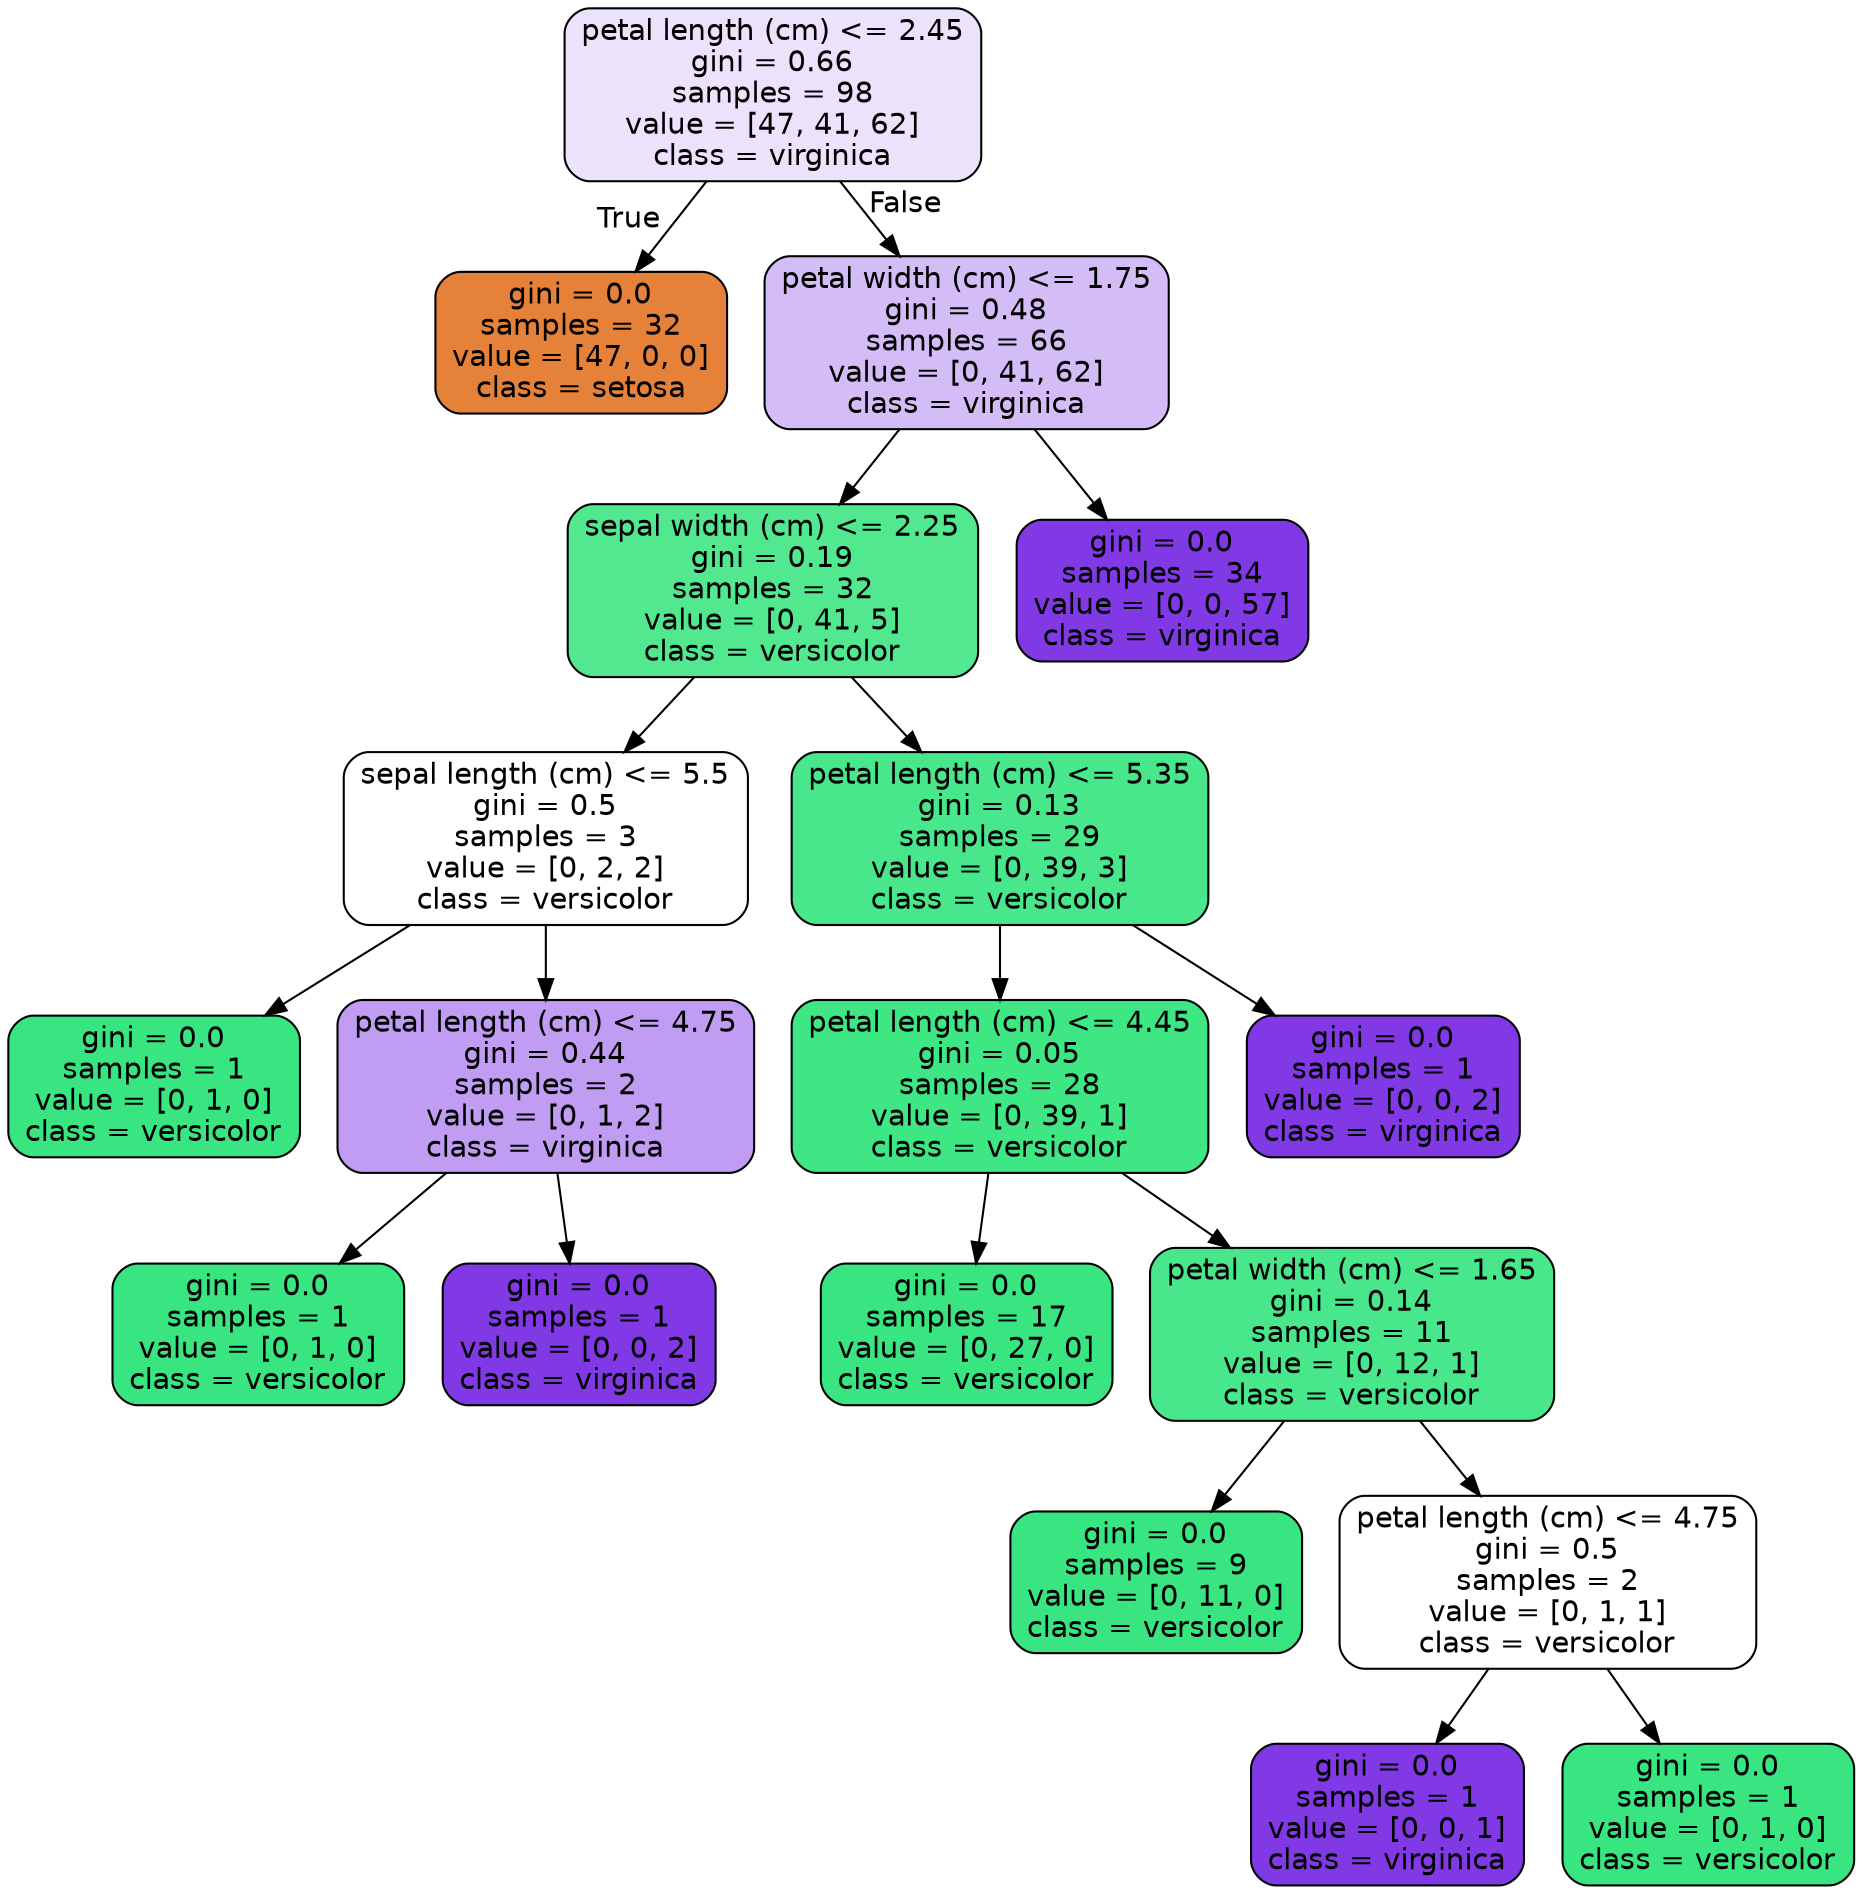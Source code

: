digraph Tree {
node [shape=box, style="filled, rounded", color="black", fontname=helvetica] ;
edge [fontname=helvetica] ;
0 [label="petal length (cm) <= 2.45\ngini = 0.66\nsamples = 98\nvalue = [47, 41, 62]\nclass = virginica", fillcolor="#ede2fb"] ;
1 [label="gini = 0.0\nsamples = 32\nvalue = [47, 0, 0]\nclass = setosa", fillcolor="#e58139"] ;
0 -> 1 [labeldistance=2.5, labelangle=45, headlabel="True"] ;
2 [label="petal width (cm) <= 1.75\ngini = 0.48\nsamples = 66\nvalue = [0, 41, 62]\nclass = virginica", fillcolor="#d4bcf6"] ;
0 -> 2 [labeldistance=2.5, labelangle=-45, headlabel="False"] ;
3 [label="sepal width (cm) <= 2.25\ngini = 0.19\nsamples = 32\nvalue = [0, 41, 5]\nclass = versicolor", fillcolor="#51e890"] ;
2 -> 3 ;
4 [label="sepal length (cm) <= 5.5\ngini = 0.5\nsamples = 3\nvalue = [0, 2, 2]\nclass = versicolor", fillcolor="#ffffff"] ;
3 -> 4 ;
5 [label="gini = 0.0\nsamples = 1\nvalue = [0, 1, 0]\nclass = versicolor", fillcolor="#39e581"] ;
4 -> 5 ;
6 [label="petal length (cm) <= 4.75\ngini = 0.44\nsamples = 2\nvalue = [0, 1, 2]\nclass = virginica", fillcolor="#c09cf2"] ;
4 -> 6 ;
7 [label="gini = 0.0\nsamples = 1\nvalue = [0, 1, 0]\nclass = versicolor", fillcolor="#39e581"] ;
6 -> 7 ;
8 [label="gini = 0.0\nsamples = 1\nvalue = [0, 0, 2]\nclass = virginica", fillcolor="#8139e5"] ;
6 -> 8 ;
9 [label="petal length (cm) <= 5.35\ngini = 0.13\nsamples = 29\nvalue = [0, 39, 3]\nclass = versicolor", fillcolor="#48e78b"] ;
3 -> 9 ;
10 [label="petal length (cm) <= 4.45\ngini = 0.05\nsamples = 28\nvalue = [0, 39, 1]\nclass = versicolor", fillcolor="#3ee684"] ;
9 -> 10 ;
11 [label="gini = 0.0\nsamples = 17\nvalue = [0, 27, 0]\nclass = versicolor", fillcolor="#39e581"] ;
10 -> 11 ;
12 [label="petal width (cm) <= 1.65\ngini = 0.14\nsamples = 11\nvalue = [0, 12, 1]\nclass = versicolor", fillcolor="#49e78c"] ;
10 -> 12 ;
13 [label="gini = 0.0\nsamples = 9\nvalue = [0, 11, 0]\nclass = versicolor", fillcolor="#39e581"] ;
12 -> 13 ;
14 [label="petal length (cm) <= 4.75\ngini = 0.5\nsamples = 2\nvalue = [0, 1, 1]\nclass = versicolor", fillcolor="#ffffff"] ;
12 -> 14 ;
15 [label="gini = 0.0\nsamples = 1\nvalue = [0, 0, 1]\nclass = virginica", fillcolor="#8139e5"] ;
14 -> 15 ;
16 [label="gini = 0.0\nsamples = 1\nvalue = [0, 1, 0]\nclass = versicolor", fillcolor="#39e581"] ;
14 -> 16 ;
17 [label="gini = 0.0\nsamples = 1\nvalue = [0, 0, 2]\nclass = virginica", fillcolor="#8139e5"] ;
9 -> 17 ;
18 [label="gini = 0.0\nsamples = 34\nvalue = [0, 0, 57]\nclass = virginica", fillcolor="#8139e5"] ;
2 -> 18 ;
}
